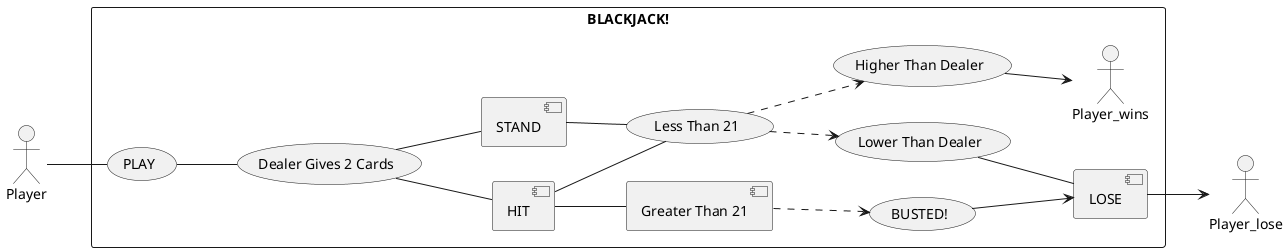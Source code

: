 @startuml
left to right direction
skinparam packageStyle rectangle
actor Player


rectangle BLACKJACK! {
Player --(PLAY)

(PLAY)--(Dealer Gives 2 Cards)

(Dealer Gives 2 Cards) -- [HIT]
(Dealer Gives 2 Cards) -- [STAND]


[HIT] -- [Greater Than 21]
[HIT] -- (Less Than 21)
[STAND] -- (Less Than 21)

(Less Than 21) -.> (Higher Than Dealer)
(Less Than 21) -.> (Lower Than Dealer)
(Greater Than 21) -.> (BUSTED!)


actor Player_wins
(Higher Than Dealer) --> Player_wins
(Lower Than Dealer) -- [LOSE]
}






actor Player_lose
[LOSE] --> Player_lose
(BUSTED!) --> [LOSE]




@enduml